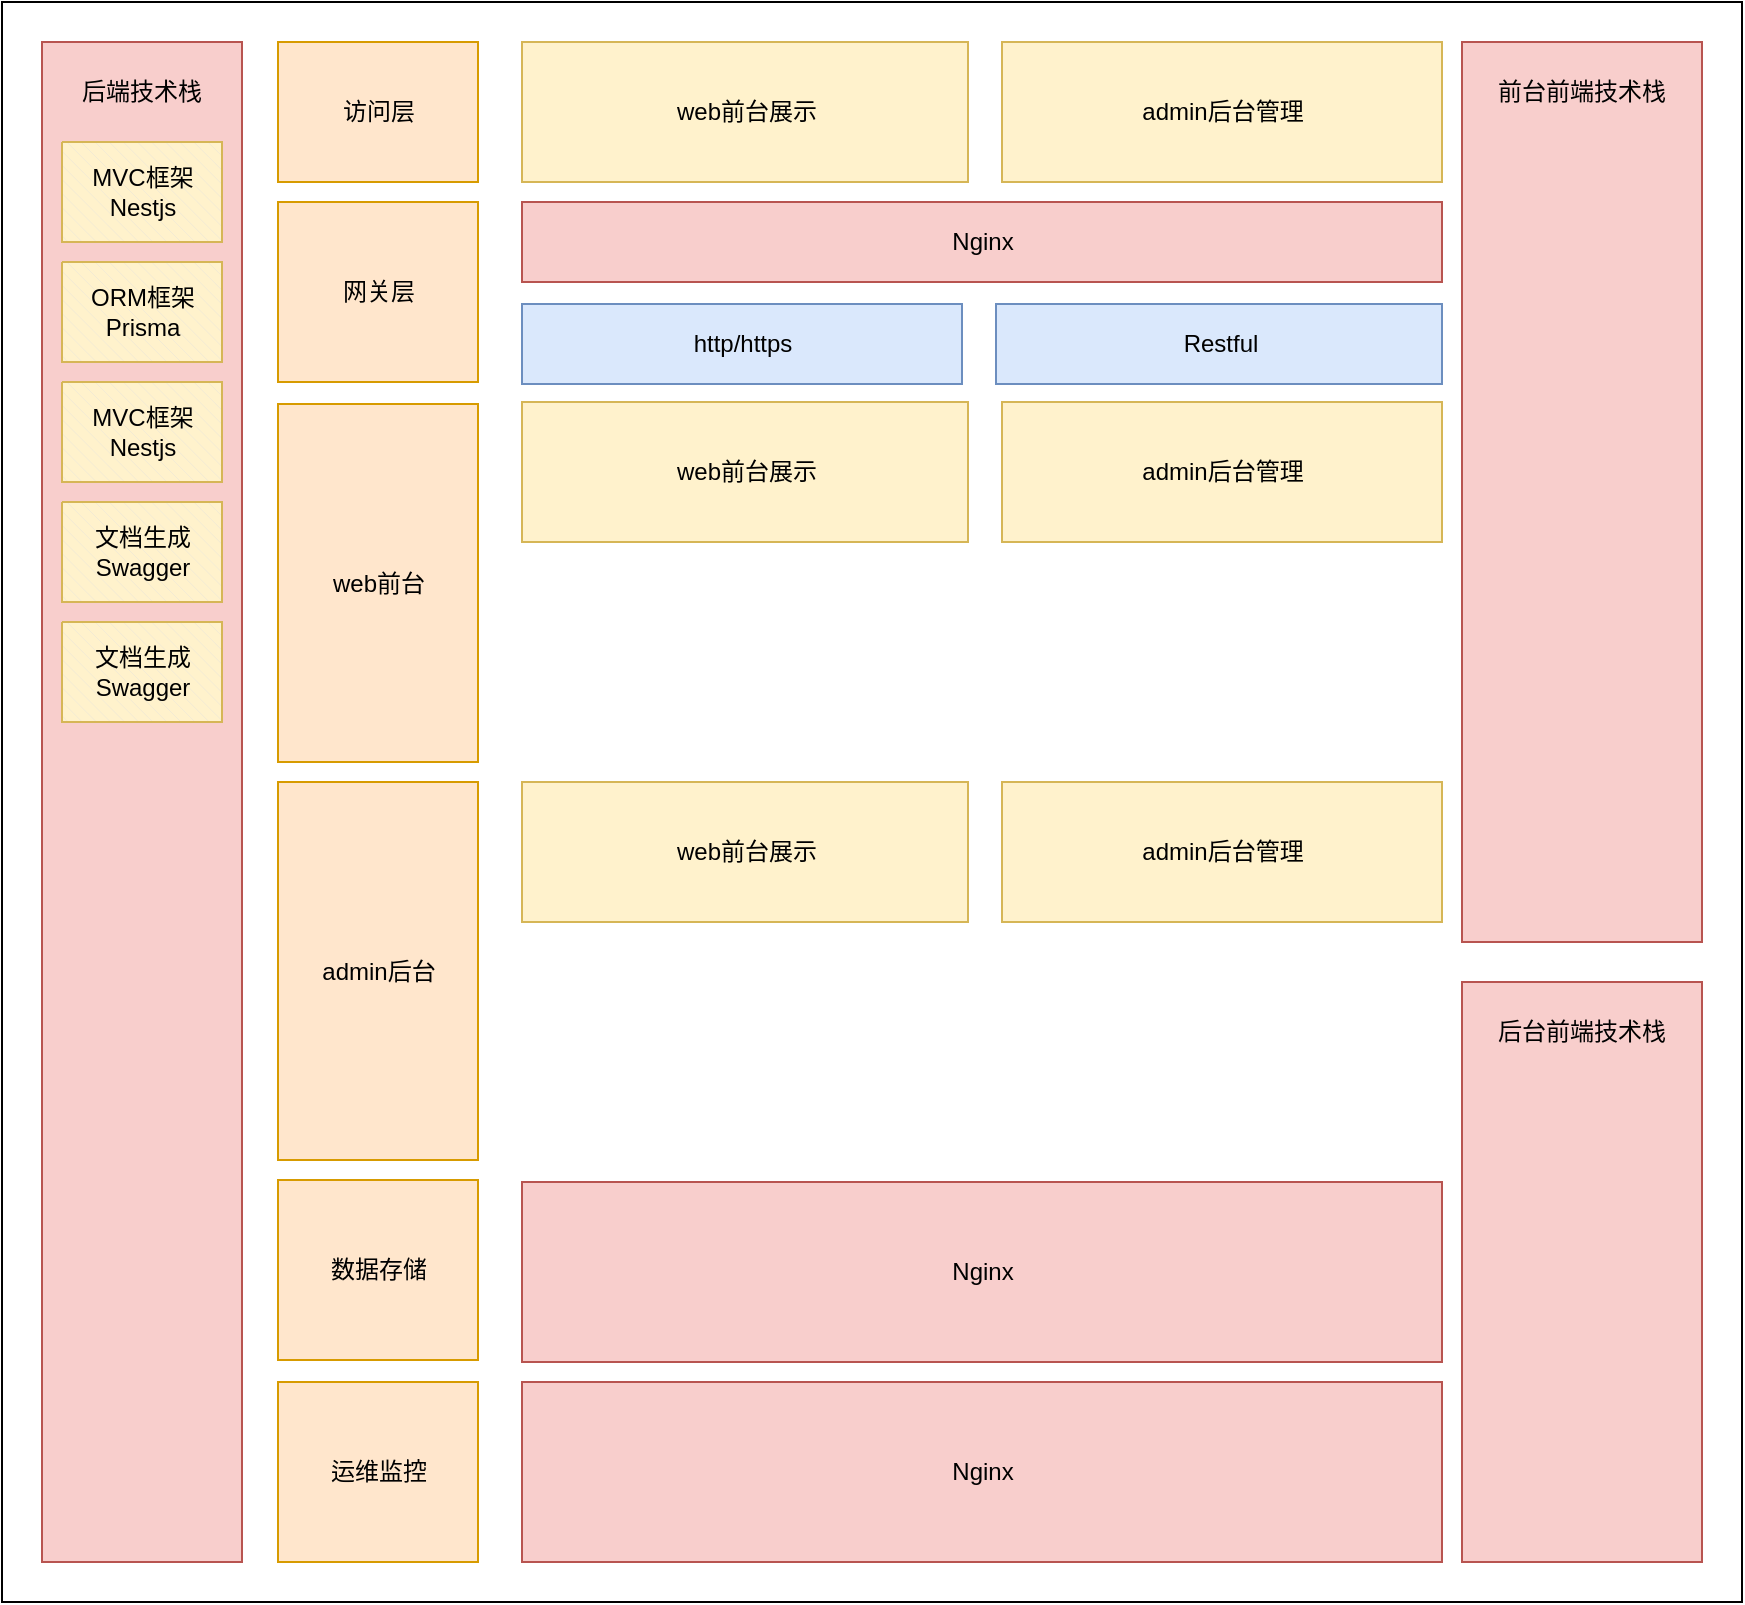 <mxfile version="22.1.18" type="github">
  <diagram id="wFE0QG_FPsp0jaGvCLVb" name="Page-1">
    <mxGraphModel dx="1028" dy="594" grid="1" gridSize="10" guides="1" tooltips="1" connect="1" arrows="1" fold="1" page="1" pageScale="1" pageWidth="850" pageHeight="1100" math="0" shadow="0">
      <root>
        <mxCell id="0" />
        <mxCell id="1" parent="0" />
        <mxCell id="Vfg2x2xasZp7zTUsRv9l-5" value="" style="verticalLabelPosition=middle;verticalAlign=middle;html=1;shape=mxgraph.basic.rect;fillColor2=none;strokeWidth=1;size=20;indent=5;labelPosition=center;align=center;" vertex="1" parent="1">
          <mxGeometry width="870" height="800" as="geometry" />
        </mxCell>
        <mxCell id="Vfg2x2xasZp7zTUsRv9l-6" value="" style="verticalLabelPosition=middle;verticalAlign=middle;html=1;shape=mxgraph.basic.rect;fillColor2=none;strokeWidth=1;size=20;indent=5;labelPosition=center;align=center;fillColor=#f8cecc;strokeColor=#b85450;" vertex="1" parent="1">
          <mxGeometry x="20" y="20" width="100" height="760" as="geometry" />
        </mxCell>
        <mxCell id="Vfg2x2xasZp7zTUsRv9l-7" value="" style="verticalLabelPosition=middle;verticalAlign=middle;html=1;shape=mxgraph.basic.rect;fillColor2=none;strokeWidth=1;size=23.5;indent=5;labelPosition=center;align=center;fillColor=#f8cecc;strokeColor=#b85450;" vertex="1" parent="1">
          <mxGeometry x="730" y="20" width="120" height="450" as="geometry" />
        </mxCell>
        <mxCell id="Vfg2x2xasZp7zTUsRv9l-8" value="" style="verticalLabelPosition=middle;verticalAlign=middle;html=1;shape=mxgraph.basic.rect;fillColor2=none;strokeWidth=1;size=20;indent=5;labelPosition=center;align=center;fillColor=#f8cecc;strokeColor=#b85450;" vertex="1" parent="1">
          <mxGeometry x="730" y="490" width="120" height="290" as="geometry" />
        </mxCell>
        <mxCell id="Vfg2x2xasZp7zTUsRv9l-9" value="访问层" style="verticalLabelPosition=middle;verticalAlign=middle;html=1;shape=mxgraph.basic.rect;fillColor2=none;strokeWidth=1;size=20;indent=5;labelPosition=center;align=center;fillColor=#ffe6cc;strokeColor=#d79b00;" vertex="1" parent="1">
          <mxGeometry x="138" y="20" width="100" height="70" as="geometry" />
        </mxCell>
        <mxCell id="Vfg2x2xasZp7zTUsRv9l-10" value="web前台展示" style="verticalLabelPosition=middle;verticalAlign=middle;html=1;shape=mxgraph.basic.rect;fillColor2=none;strokeWidth=1;size=20;indent=5;labelPosition=center;align=center;fillColor=#fff2cc;strokeColor=#d6b656;" vertex="1" parent="1">
          <mxGeometry x="260" y="20" width="223" height="70" as="geometry" />
        </mxCell>
        <mxCell id="Vfg2x2xasZp7zTUsRv9l-12" value="admin后台管理" style="verticalLabelPosition=middle;verticalAlign=middle;html=1;shape=mxgraph.basic.rect;fillColor2=none;strokeWidth=1;size=20;indent=5;labelPosition=center;align=center;fillColor=#fff2cc;strokeColor=#d6b656;" vertex="1" parent="1">
          <mxGeometry x="500" y="20" width="220" height="70" as="geometry" />
        </mxCell>
        <mxCell id="Vfg2x2xasZp7zTUsRv9l-16" value="网关层" style="verticalLabelPosition=middle;verticalAlign=middle;html=1;shape=mxgraph.basic.rect;fillColor2=none;strokeWidth=1;size=20;indent=5;labelPosition=center;align=center;fillColor=#ffe6cc;strokeColor=#d79b00;" vertex="1" parent="1">
          <mxGeometry x="138" y="100" width="100" height="90" as="geometry" />
        </mxCell>
        <mxCell id="Vfg2x2xasZp7zTUsRv9l-17" value="web前台" style="verticalLabelPosition=middle;verticalAlign=middle;html=1;shape=mxgraph.basic.rect;fillColor2=none;strokeWidth=1;size=20;indent=5;labelPosition=center;align=center;fillColor=#ffe6cc;strokeColor=#d79b00;" vertex="1" parent="1">
          <mxGeometry x="138" y="201" width="100" height="179" as="geometry" />
        </mxCell>
        <mxCell id="Vfg2x2xasZp7zTUsRv9l-18" value="admin后台" style="verticalLabelPosition=middle;verticalAlign=middle;html=1;shape=mxgraph.basic.rect;fillColor2=none;strokeWidth=1;size=20;indent=5;labelPosition=center;align=center;fillColor=#ffe6cc;strokeColor=#d79b00;" vertex="1" parent="1">
          <mxGeometry x="138" y="390" width="100" height="189" as="geometry" />
        </mxCell>
        <mxCell id="Vfg2x2xasZp7zTUsRv9l-20" value="数据存储" style="verticalLabelPosition=middle;verticalAlign=middle;html=1;shape=mxgraph.basic.rect;fillColor2=none;strokeWidth=1;size=20;indent=5;labelPosition=center;align=center;fillColor=#ffe6cc;strokeColor=#d79b00;" vertex="1" parent="1">
          <mxGeometry x="138" y="589" width="100" height="90" as="geometry" />
        </mxCell>
        <mxCell id="Vfg2x2xasZp7zTUsRv9l-21" value="Nginx" style="verticalLabelPosition=middle;verticalAlign=middle;html=1;shape=mxgraph.basic.rect;fillColor2=none;strokeWidth=1;size=20;indent=5;labelPosition=center;align=center;fillColor=#f8cecc;strokeColor=#b85450;" vertex="1" parent="1">
          <mxGeometry x="260" y="100" width="460" height="40" as="geometry" />
        </mxCell>
        <mxCell id="Vfg2x2xasZp7zTUsRv9l-22" value="http/https" style="verticalLabelPosition=middle;verticalAlign=middle;html=1;shape=mxgraph.basic.rect;fillColor2=none;strokeWidth=1;size=20;indent=5;labelPosition=center;align=center;fillColor=#dae8fc;strokeColor=#6c8ebf;" vertex="1" parent="1">
          <mxGeometry x="260" y="151" width="220" height="40" as="geometry" />
        </mxCell>
        <mxCell id="Vfg2x2xasZp7zTUsRv9l-23" value="Restful" style="verticalLabelPosition=middle;verticalAlign=middle;html=1;shape=mxgraph.basic.rect;fillColor2=none;strokeWidth=1;size=20;indent=5;labelPosition=center;align=center;fillColor=#dae8fc;strokeColor=#6c8ebf;" vertex="1" parent="1">
          <mxGeometry x="497" y="151" width="223" height="40" as="geometry" />
        </mxCell>
        <mxCell id="Vfg2x2xasZp7zTUsRv9l-24" value="前台前端技术栈" style="text;strokeColor=none;align=center;fillColor=none;html=1;verticalAlign=middle;whiteSpace=wrap;rounded=0;" vertex="1" parent="1">
          <mxGeometry x="745" y="30" width="90" height="30" as="geometry" />
        </mxCell>
        <mxCell id="Vfg2x2xasZp7zTUsRv9l-25" value="后台前端技术栈" style="text;strokeColor=none;align=center;fillColor=none;html=1;verticalAlign=middle;whiteSpace=wrap;rounded=0;" vertex="1" parent="1">
          <mxGeometry x="745" y="500" width="90" height="30" as="geometry" />
        </mxCell>
        <mxCell id="Vfg2x2xasZp7zTUsRv9l-26" value="后端技术栈" style="text;strokeColor=none;align=center;fillColor=none;html=1;verticalAlign=middle;whiteSpace=wrap;rounded=0;" vertex="1" parent="1">
          <mxGeometry x="25" y="30" width="90" height="30" as="geometry" />
        </mxCell>
        <mxCell id="Vfg2x2xasZp7zTUsRv9l-27" value="MVC框架&lt;br&gt;Nestjs" style="verticalLabelPosition=middle;verticalAlign=middle;html=1;shape=mxgraph.basic.patternFillRect;fillStyle=diagRev;step=5;fillStrokeWidth=0.2;fillStrokeColor=#dddddd;fillColor=#fff2cc;strokeColor=#d6b656;labelPosition=center;align=center;" vertex="1" parent="1">
          <mxGeometry x="30" y="70" width="80" height="50" as="geometry" />
        </mxCell>
        <mxCell id="Vfg2x2xasZp7zTUsRv9l-28" value="运维监控" style="verticalLabelPosition=middle;verticalAlign=middle;html=1;shape=mxgraph.basic.rect;fillColor2=none;strokeWidth=1;size=20;indent=5;labelPosition=center;align=center;fillColor=#ffe6cc;strokeColor=#d79b00;" vertex="1" parent="1">
          <mxGeometry x="138" y="690" width="100" height="90" as="geometry" />
        </mxCell>
        <mxCell id="Vfg2x2xasZp7zTUsRv9l-29" value="web前台展示" style="verticalLabelPosition=middle;verticalAlign=middle;html=1;shape=mxgraph.basic.rect;fillColor2=none;strokeWidth=1;size=20;indent=5;labelPosition=center;align=center;fillColor=#fff2cc;strokeColor=#d6b656;" vertex="1" parent="1">
          <mxGeometry x="260" y="200" width="223" height="70" as="geometry" />
        </mxCell>
        <mxCell id="Vfg2x2xasZp7zTUsRv9l-30" value="admin后台管理" style="verticalLabelPosition=middle;verticalAlign=middle;html=1;shape=mxgraph.basic.rect;fillColor2=none;strokeWidth=1;size=20;indent=5;labelPosition=center;align=center;fillColor=#fff2cc;strokeColor=#d6b656;" vertex="1" parent="1">
          <mxGeometry x="500" y="200" width="220" height="70" as="geometry" />
        </mxCell>
        <mxCell id="Vfg2x2xasZp7zTUsRv9l-31" value="web前台展示" style="verticalLabelPosition=middle;verticalAlign=middle;html=1;shape=mxgraph.basic.rect;fillColor2=none;strokeWidth=1;size=20;indent=5;labelPosition=center;align=center;fillColor=#fff2cc;strokeColor=#d6b656;" vertex="1" parent="1">
          <mxGeometry x="260" y="390" width="223" height="70" as="geometry" />
        </mxCell>
        <mxCell id="Vfg2x2xasZp7zTUsRv9l-32" value="admin后台管理" style="verticalLabelPosition=middle;verticalAlign=middle;html=1;shape=mxgraph.basic.rect;fillColor2=none;strokeWidth=1;size=20;indent=5;labelPosition=center;align=center;fillColor=#fff2cc;strokeColor=#d6b656;" vertex="1" parent="1">
          <mxGeometry x="500" y="390" width="220" height="70" as="geometry" />
        </mxCell>
        <mxCell id="Vfg2x2xasZp7zTUsRv9l-33" value="Nginx" style="verticalLabelPosition=middle;verticalAlign=middle;html=1;shape=mxgraph.basic.rect;fillColor2=none;strokeWidth=1;size=20;indent=5;labelPosition=center;align=center;fillColor=#f8cecc;strokeColor=#b85450;" vertex="1" parent="1">
          <mxGeometry x="260" y="590" width="460" height="90" as="geometry" />
        </mxCell>
        <mxCell id="Vfg2x2xasZp7zTUsRv9l-34" value="Nginx" style="verticalLabelPosition=middle;verticalAlign=middle;html=1;shape=mxgraph.basic.rect;fillColor2=none;strokeWidth=1;size=20;indent=5;labelPosition=center;align=center;fillColor=#f8cecc;strokeColor=#b85450;" vertex="1" parent="1">
          <mxGeometry x="260" y="690" width="460" height="90" as="geometry" />
        </mxCell>
        <mxCell id="Vfg2x2xasZp7zTUsRv9l-35" value="ORM框架&lt;br&gt;Prisma" style="verticalLabelPosition=middle;verticalAlign=middle;html=1;shape=mxgraph.basic.patternFillRect;fillStyle=diagRev;step=5;fillStrokeWidth=0.2;fillStrokeColor=#dddddd;fillColor=#fff2cc;strokeColor=#d6b656;labelPosition=center;align=center;" vertex="1" parent="1">
          <mxGeometry x="30" y="130" width="80" height="50" as="geometry" />
        </mxCell>
        <mxCell id="Vfg2x2xasZp7zTUsRv9l-36" value="MVC框架&lt;br&gt;Nestjs" style="verticalLabelPosition=middle;verticalAlign=middle;html=1;shape=mxgraph.basic.patternFillRect;fillStyle=diagRev;step=5;fillStrokeWidth=0.2;fillStrokeColor=#dddddd;fillColor=#fff2cc;strokeColor=#d6b656;labelPosition=center;align=center;" vertex="1" parent="1">
          <mxGeometry x="30" y="190" width="80" height="50" as="geometry" />
        </mxCell>
        <mxCell id="Vfg2x2xasZp7zTUsRv9l-37" value="文档生成&lt;br&gt;Swagger" style="verticalLabelPosition=middle;verticalAlign=middle;html=1;shape=mxgraph.basic.patternFillRect;fillStyle=diagRev;step=5;fillStrokeWidth=0.2;fillStrokeColor=#dddddd;fillColor=#fff2cc;strokeColor=#d6b656;labelPosition=center;align=center;" vertex="1" parent="1">
          <mxGeometry x="30" y="250" width="80" height="50" as="geometry" />
        </mxCell>
        <mxCell id="Vfg2x2xasZp7zTUsRv9l-38" value="文档生成&lt;br&gt;Swagger" style="verticalLabelPosition=middle;verticalAlign=middle;html=1;shape=mxgraph.basic.patternFillRect;fillStyle=diagRev;step=5;fillStrokeWidth=0.2;fillStrokeColor=#dddddd;fillColor=#fff2cc;strokeColor=#d6b656;labelPosition=center;align=center;" vertex="1" parent="1">
          <mxGeometry x="30" y="310" width="80" height="50" as="geometry" />
        </mxCell>
      </root>
    </mxGraphModel>
  </diagram>
</mxfile>
